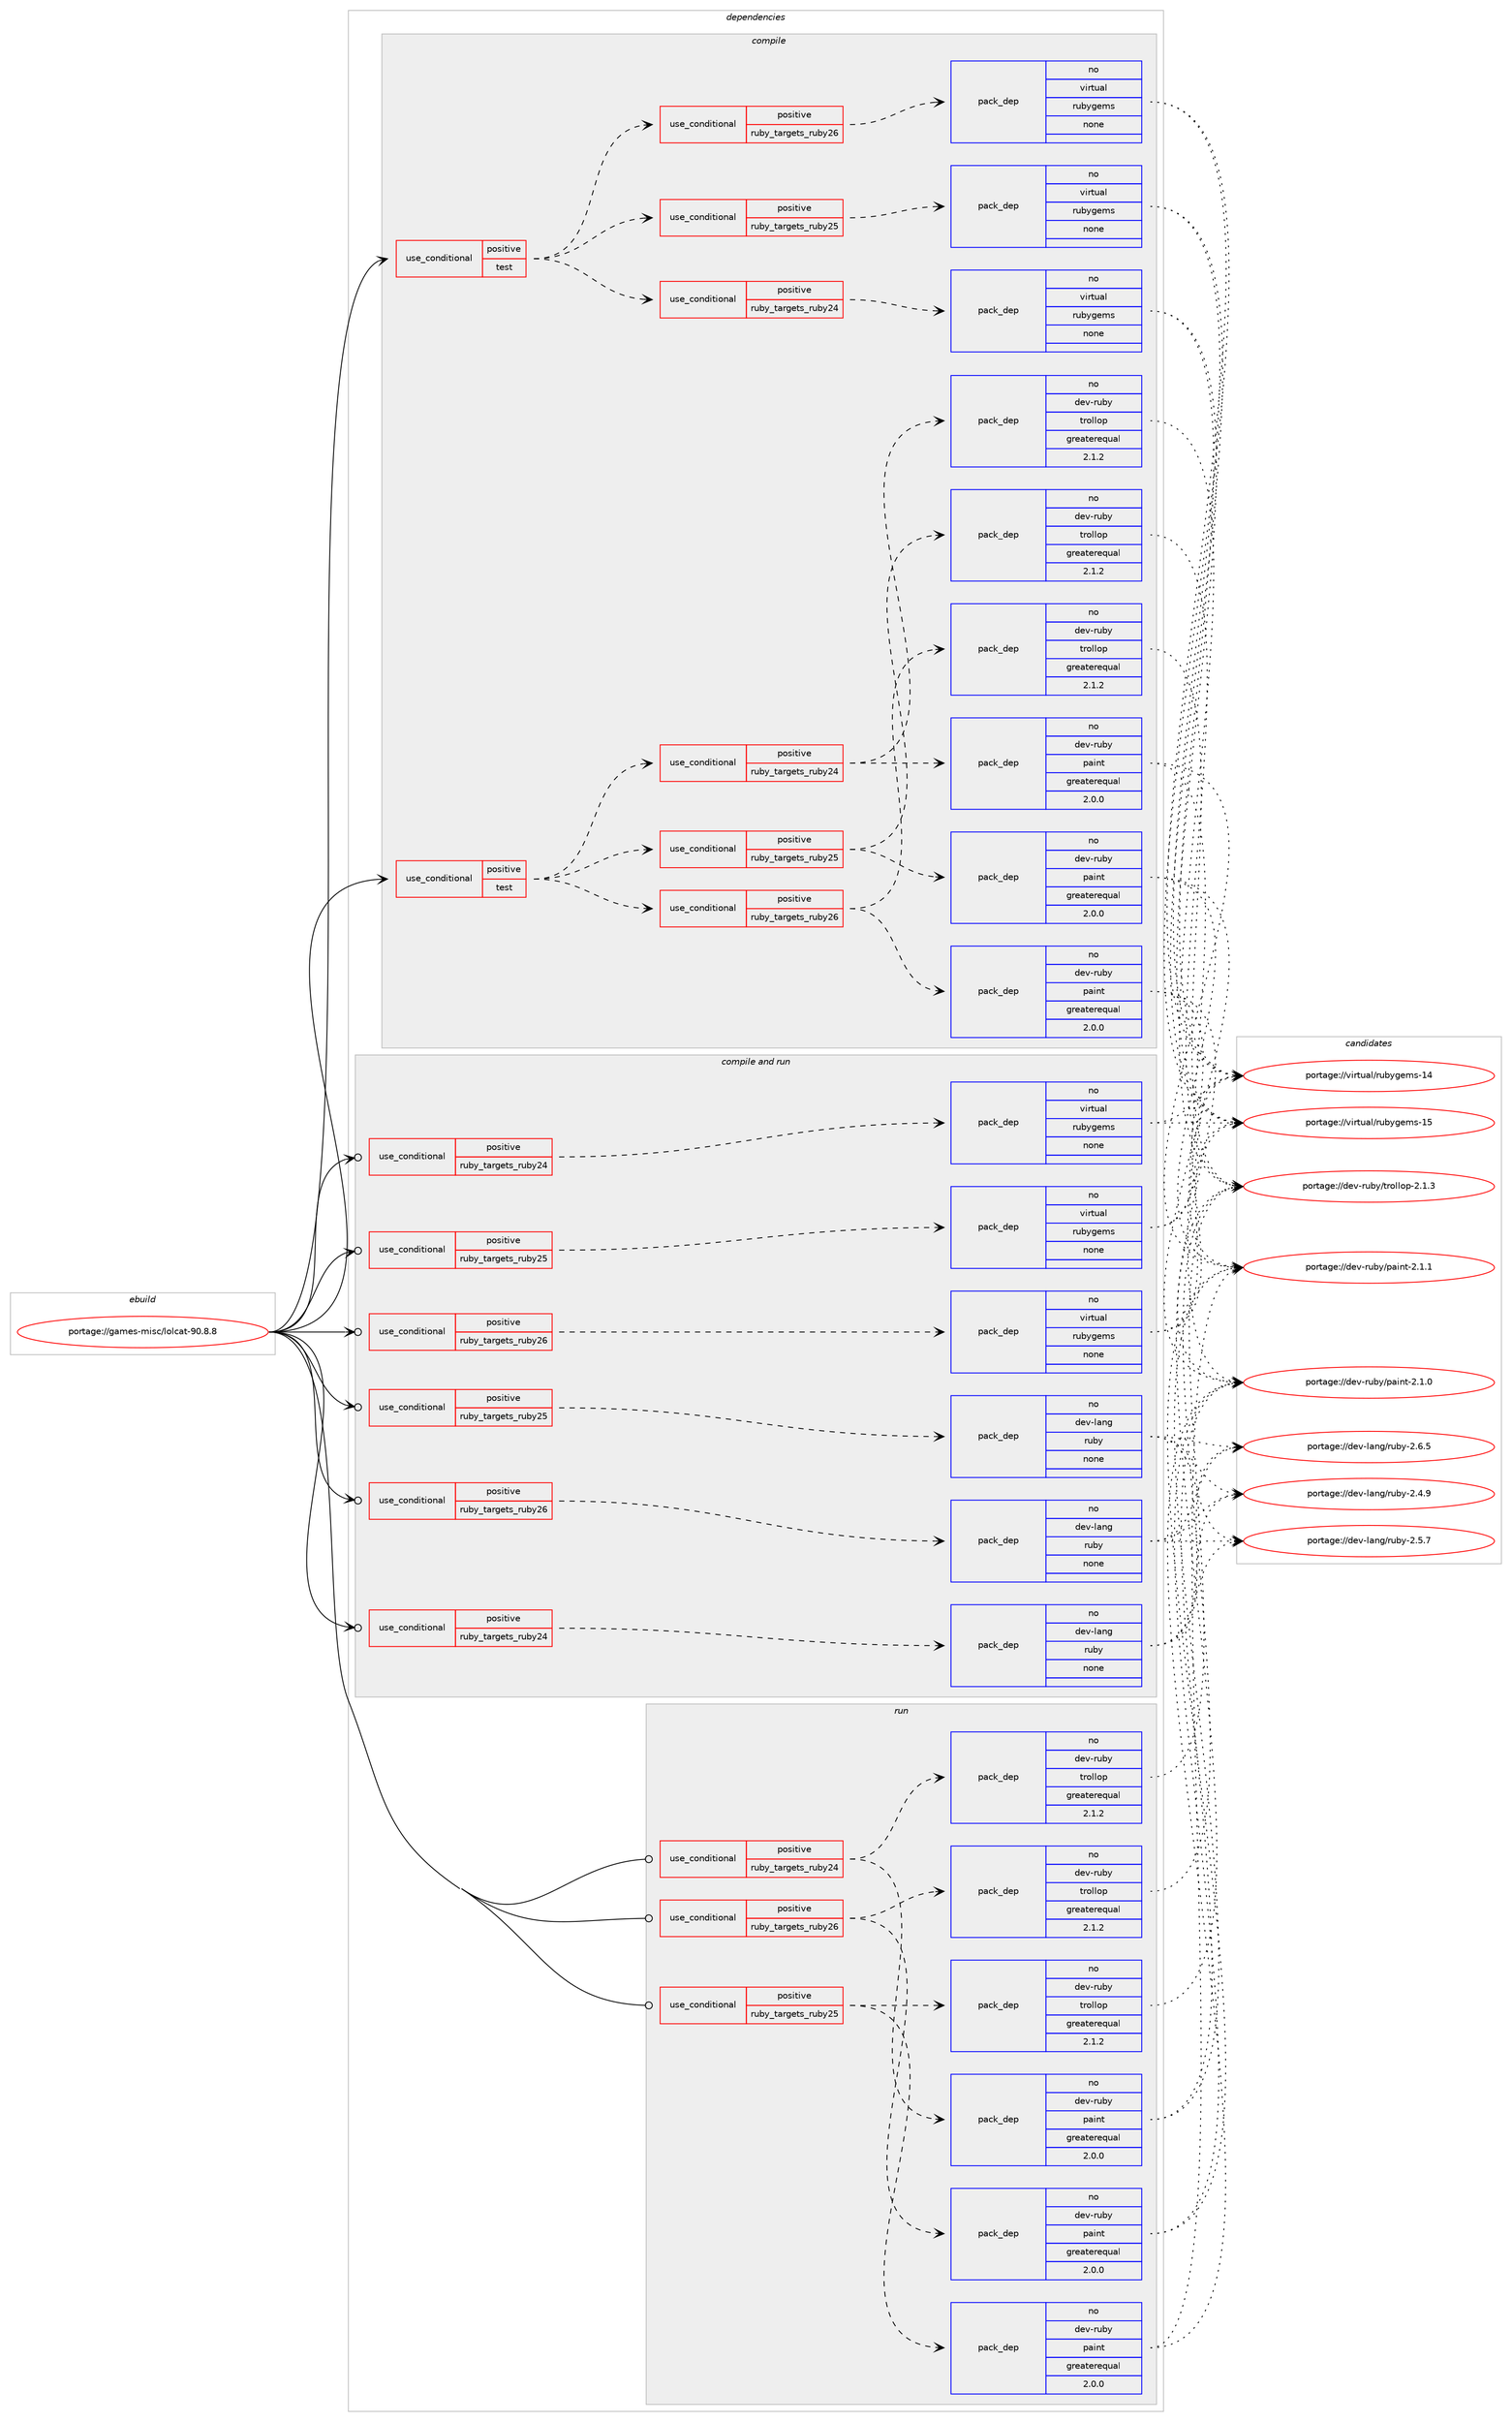 digraph prolog {

# *************
# Graph options
# *************

newrank=true;
concentrate=true;
compound=true;
graph [rankdir=LR,fontname=Helvetica,fontsize=10,ranksep=1.5];#, ranksep=2.5, nodesep=0.2];
edge  [arrowhead=vee];
node  [fontname=Helvetica,fontsize=10];

# **********
# The ebuild
# **********

subgraph cluster_leftcol {
color=gray;
rank=same;
label=<<i>ebuild</i>>;
id [label="portage://games-misc/lolcat-90.8.8", color=red, width=4, href="../games-misc/lolcat-90.8.8.svg"];
}

# ****************
# The dependencies
# ****************

subgraph cluster_midcol {
color=gray;
label=<<i>dependencies</i>>;
subgraph cluster_compile {
fillcolor="#eeeeee";
style=filled;
label=<<i>compile</i>>;
subgraph cond73436 {
dependency274061 [label=<<TABLE BORDER="0" CELLBORDER="1" CELLSPACING="0" CELLPADDING="4"><TR><TD ROWSPAN="3" CELLPADDING="10">use_conditional</TD></TR><TR><TD>positive</TD></TR><TR><TD>test</TD></TR></TABLE>>, shape=none, color=red];
subgraph cond73437 {
dependency274062 [label=<<TABLE BORDER="0" CELLBORDER="1" CELLSPACING="0" CELLPADDING="4"><TR><TD ROWSPAN="3" CELLPADDING="10">use_conditional</TD></TR><TR><TD>positive</TD></TR><TR><TD>ruby_targets_ruby24</TD></TR></TABLE>>, shape=none, color=red];
subgraph pack196649 {
dependency274063 [label=<<TABLE BORDER="0" CELLBORDER="1" CELLSPACING="0" CELLPADDING="4" WIDTH="220"><TR><TD ROWSPAN="6" CELLPADDING="30">pack_dep</TD></TR><TR><TD WIDTH="110">no</TD></TR><TR><TD>dev-ruby</TD></TR><TR><TD>trollop</TD></TR><TR><TD>greaterequal</TD></TR><TR><TD>2.1.2</TD></TR></TABLE>>, shape=none, color=blue];
}
dependency274062:e -> dependency274063:w [weight=20,style="dashed",arrowhead="vee"];
subgraph pack196650 {
dependency274064 [label=<<TABLE BORDER="0" CELLBORDER="1" CELLSPACING="0" CELLPADDING="4" WIDTH="220"><TR><TD ROWSPAN="6" CELLPADDING="30">pack_dep</TD></TR><TR><TD WIDTH="110">no</TD></TR><TR><TD>dev-ruby</TD></TR><TR><TD>paint</TD></TR><TR><TD>greaterequal</TD></TR><TR><TD>2.0.0</TD></TR></TABLE>>, shape=none, color=blue];
}
dependency274062:e -> dependency274064:w [weight=20,style="dashed",arrowhead="vee"];
}
dependency274061:e -> dependency274062:w [weight=20,style="dashed",arrowhead="vee"];
subgraph cond73438 {
dependency274065 [label=<<TABLE BORDER="0" CELLBORDER="1" CELLSPACING="0" CELLPADDING="4"><TR><TD ROWSPAN="3" CELLPADDING="10">use_conditional</TD></TR><TR><TD>positive</TD></TR><TR><TD>ruby_targets_ruby25</TD></TR></TABLE>>, shape=none, color=red];
subgraph pack196651 {
dependency274066 [label=<<TABLE BORDER="0" CELLBORDER="1" CELLSPACING="0" CELLPADDING="4" WIDTH="220"><TR><TD ROWSPAN="6" CELLPADDING="30">pack_dep</TD></TR><TR><TD WIDTH="110">no</TD></TR><TR><TD>dev-ruby</TD></TR><TR><TD>trollop</TD></TR><TR><TD>greaterequal</TD></TR><TR><TD>2.1.2</TD></TR></TABLE>>, shape=none, color=blue];
}
dependency274065:e -> dependency274066:w [weight=20,style="dashed",arrowhead="vee"];
subgraph pack196652 {
dependency274067 [label=<<TABLE BORDER="0" CELLBORDER="1" CELLSPACING="0" CELLPADDING="4" WIDTH="220"><TR><TD ROWSPAN="6" CELLPADDING="30">pack_dep</TD></TR><TR><TD WIDTH="110">no</TD></TR><TR><TD>dev-ruby</TD></TR><TR><TD>paint</TD></TR><TR><TD>greaterequal</TD></TR><TR><TD>2.0.0</TD></TR></TABLE>>, shape=none, color=blue];
}
dependency274065:e -> dependency274067:w [weight=20,style="dashed",arrowhead="vee"];
}
dependency274061:e -> dependency274065:w [weight=20,style="dashed",arrowhead="vee"];
subgraph cond73439 {
dependency274068 [label=<<TABLE BORDER="0" CELLBORDER="1" CELLSPACING="0" CELLPADDING="4"><TR><TD ROWSPAN="3" CELLPADDING="10">use_conditional</TD></TR><TR><TD>positive</TD></TR><TR><TD>ruby_targets_ruby26</TD></TR></TABLE>>, shape=none, color=red];
subgraph pack196653 {
dependency274069 [label=<<TABLE BORDER="0" CELLBORDER="1" CELLSPACING="0" CELLPADDING="4" WIDTH="220"><TR><TD ROWSPAN="6" CELLPADDING="30">pack_dep</TD></TR><TR><TD WIDTH="110">no</TD></TR><TR><TD>dev-ruby</TD></TR><TR><TD>trollop</TD></TR><TR><TD>greaterequal</TD></TR><TR><TD>2.1.2</TD></TR></TABLE>>, shape=none, color=blue];
}
dependency274068:e -> dependency274069:w [weight=20,style="dashed",arrowhead="vee"];
subgraph pack196654 {
dependency274070 [label=<<TABLE BORDER="0" CELLBORDER="1" CELLSPACING="0" CELLPADDING="4" WIDTH="220"><TR><TD ROWSPAN="6" CELLPADDING="30">pack_dep</TD></TR><TR><TD WIDTH="110">no</TD></TR><TR><TD>dev-ruby</TD></TR><TR><TD>paint</TD></TR><TR><TD>greaterequal</TD></TR><TR><TD>2.0.0</TD></TR></TABLE>>, shape=none, color=blue];
}
dependency274068:e -> dependency274070:w [weight=20,style="dashed",arrowhead="vee"];
}
dependency274061:e -> dependency274068:w [weight=20,style="dashed",arrowhead="vee"];
}
id:e -> dependency274061:w [weight=20,style="solid",arrowhead="vee"];
subgraph cond73440 {
dependency274071 [label=<<TABLE BORDER="0" CELLBORDER="1" CELLSPACING="0" CELLPADDING="4"><TR><TD ROWSPAN="3" CELLPADDING="10">use_conditional</TD></TR><TR><TD>positive</TD></TR><TR><TD>test</TD></TR></TABLE>>, shape=none, color=red];
subgraph cond73441 {
dependency274072 [label=<<TABLE BORDER="0" CELLBORDER="1" CELLSPACING="0" CELLPADDING="4"><TR><TD ROWSPAN="3" CELLPADDING="10">use_conditional</TD></TR><TR><TD>positive</TD></TR><TR><TD>ruby_targets_ruby24</TD></TR></TABLE>>, shape=none, color=red];
subgraph pack196655 {
dependency274073 [label=<<TABLE BORDER="0" CELLBORDER="1" CELLSPACING="0" CELLPADDING="4" WIDTH="220"><TR><TD ROWSPAN="6" CELLPADDING="30">pack_dep</TD></TR><TR><TD WIDTH="110">no</TD></TR><TR><TD>virtual</TD></TR><TR><TD>rubygems</TD></TR><TR><TD>none</TD></TR><TR><TD></TD></TR></TABLE>>, shape=none, color=blue];
}
dependency274072:e -> dependency274073:w [weight=20,style="dashed",arrowhead="vee"];
}
dependency274071:e -> dependency274072:w [weight=20,style="dashed",arrowhead="vee"];
subgraph cond73442 {
dependency274074 [label=<<TABLE BORDER="0" CELLBORDER="1" CELLSPACING="0" CELLPADDING="4"><TR><TD ROWSPAN="3" CELLPADDING="10">use_conditional</TD></TR><TR><TD>positive</TD></TR><TR><TD>ruby_targets_ruby25</TD></TR></TABLE>>, shape=none, color=red];
subgraph pack196656 {
dependency274075 [label=<<TABLE BORDER="0" CELLBORDER="1" CELLSPACING="0" CELLPADDING="4" WIDTH="220"><TR><TD ROWSPAN="6" CELLPADDING="30">pack_dep</TD></TR><TR><TD WIDTH="110">no</TD></TR><TR><TD>virtual</TD></TR><TR><TD>rubygems</TD></TR><TR><TD>none</TD></TR><TR><TD></TD></TR></TABLE>>, shape=none, color=blue];
}
dependency274074:e -> dependency274075:w [weight=20,style="dashed",arrowhead="vee"];
}
dependency274071:e -> dependency274074:w [weight=20,style="dashed",arrowhead="vee"];
subgraph cond73443 {
dependency274076 [label=<<TABLE BORDER="0" CELLBORDER="1" CELLSPACING="0" CELLPADDING="4"><TR><TD ROWSPAN="3" CELLPADDING="10">use_conditional</TD></TR><TR><TD>positive</TD></TR><TR><TD>ruby_targets_ruby26</TD></TR></TABLE>>, shape=none, color=red];
subgraph pack196657 {
dependency274077 [label=<<TABLE BORDER="0" CELLBORDER="1" CELLSPACING="0" CELLPADDING="4" WIDTH="220"><TR><TD ROWSPAN="6" CELLPADDING="30">pack_dep</TD></TR><TR><TD WIDTH="110">no</TD></TR><TR><TD>virtual</TD></TR><TR><TD>rubygems</TD></TR><TR><TD>none</TD></TR><TR><TD></TD></TR></TABLE>>, shape=none, color=blue];
}
dependency274076:e -> dependency274077:w [weight=20,style="dashed",arrowhead="vee"];
}
dependency274071:e -> dependency274076:w [weight=20,style="dashed",arrowhead="vee"];
}
id:e -> dependency274071:w [weight=20,style="solid",arrowhead="vee"];
}
subgraph cluster_compileandrun {
fillcolor="#eeeeee";
style=filled;
label=<<i>compile and run</i>>;
subgraph cond73444 {
dependency274078 [label=<<TABLE BORDER="0" CELLBORDER="1" CELLSPACING="0" CELLPADDING="4"><TR><TD ROWSPAN="3" CELLPADDING="10">use_conditional</TD></TR><TR><TD>positive</TD></TR><TR><TD>ruby_targets_ruby24</TD></TR></TABLE>>, shape=none, color=red];
subgraph pack196658 {
dependency274079 [label=<<TABLE BORDER="0" CELLBORDER="1" CELLSPACING="0" CELLPADDING="4" WIDTH="220"><TR><TD ROWSPAN="6" CELLPADDING="30">pack_dep</TD></TR><TR><TD WIDTH="110">no</TD></TR><TR><TD>dev-lang</TD></TR><TR><TD>ruby</TD></TR><TR><TD>none</TD></TR><TR><TD></TD></TR></TABLE>>, shape=none, color=blue];
}
dependency274078:e -> dependency274079:w [weight=20,style="dashed",arrowhead="vee"];
}
id:e -> dependency274078:w [weight=20,style="solid",arrowhead="odotvee"];
subgraph cond73445 {
dependency274080 [label=<<TABLE BORDER="0" CELLBORDER="1" CELLSPACING="0" CELLPADDING="4"><TR><TD ROWSPAN="3" CELLPADDING="10">use_conditional</TD></TR><TR><TD>positive</TD></TR><TR><TD>ruby_targets_ruby24</TD></TR></TABLE>>, shape=none, color=red];
subgraph pack196659 {
dependency274081 [label=<<TABLE BORDER="0" CELLBORDER="1" CELLSPACING="0" CELLPADDING="4" WIDTH="220"><TR><TD ROWSPAN="6" CELLPADDING="30">pack_dep</TD></TR><TR><TD WIDTH="110">no</TD></TR><TR><TD>virtual</TD></TR><TR><TD>rubygems</TD></TR><TR><TD>none</TD></TR><TR><TD></TD></TR></TABLE>>, shape=none, color=blue];
}
dependency274080:e -> dependency274081:w [weight=20,style="dashed",arrowhead="vee"];
}
id:e -> dependency274080:w [weight=20,style="solid",arrowhead="odotvee"];
subgraph cond73446 {
dependency274082 [label=<<TABLE BORDER="0" CELLBORDER="1" CELLSPACING="0" CELLPADDING="4"><TR><TD ROWSPAN="3" CELLPADDING="10">use_conditional</TD></TR><TR><TD>positive</TD></TR><TR><TD>ruby_targets_ruby25</TD></TR></TABLE>>, shape=none, color=red];
subgraph pack196660 {
dependency274083 [label=<<TABLE BORDER="0" CELLBORDER="1" CELLSPACING="0" CELLPADDING="4" WIDTH="220"><TR><TD ROWSPAN="6" CELLPADDING="30">pack_dep</TD></TR><TR><TD WIDTH="110">no</TD></TR><TR><TD>dev-lang</TD></TR><TR><TD>ruby</TD></TR><TR><TD>none</TD></TR><TR><TD></TD></TR></TABLE>>, shape=none, color=blue];
}
dependency274082:e -> dependency274083:w [weight=20,style="dashed",arrowhead="vee"];
}
id:e -> dependency274082:w [weight=20,style="solid",arrowhead="odotvee"];
subgraph cond73447 {
dependency274084 [label=<<TABLE BORDER="0" CELLBORDER="1" CELLSPACING="0" CELLPADDING="4"><TR><TD ROWSPAN="3" CELLPADDING="10">use_conditional</TD></TR><TR><TD>positive</TD></TR><TR><TD>ruby_targets_ruby25</TD></TR></TABLE>>, shape=none, color=red];
subgraph pack196661 {
dependency274085 [label=<<TABLE BORDER="0" CELLBORDER="1" CELLSPACING="0" CELLPADDING="4" WIDTH="220"><TR><TD ROWSPAN="6" CELLPADDING="30">pack_dep</TD></TR><TR><TD WIDTH="110">no</TD></TR><TR><TD>virtual</TD></TR><TR><TD>rubygems</TD></TR><TR><TD>none</TD></TR><TR><TD></TD></TR></TABLE>>, shape=none, color=blue];
}
dependency274084:e -> dependency274085:w [weight=20,style="dashed",arrowhead="vee"];
}
id:e -> dependency274084:w [weight=20,style="solid",arrowhead="odotvee"];
subgraph cond73448 {
dependency274086 [label=<<TABLE BORDER="0" CELLBORDER="1" CELLSPACING="0" CELLPADDING="4"><TR><TD ROWSPAN="3" CELLPADDING="10">use_conditional</TD></TR><TR><TD>positive</TD></TR><TR><TD>ruby_targets_ruby26</TD></TR></TABLE>>, shape=none, color=red];
subgraph pack196662 {
dependency274087 [label=<<TABLE BORDER="0" CELLBORDER="1" CELLSPACING="0" CELLPADDING="4" WIDTH="220"><TR><TD ROWSPAN="6" CELLPADDING="30">pack_dep</TD></TR><TR><TD WIDTH="110">no</TD></TR><TR><TD>dev-lang</TD></TR><TR><TD>ruby</TD></TR><TR><TD>none</TD></TR><TR><TD></TD></TR></TABLE>>, shape=none, color=blue];
}
dependency274086:e -> dependency274087:w [weight=20,style="dashed",arrowhead="vee"];
}
id:e -> dependency274086:w [weight=20,style="solid",arrowhead="odotvee"];
subgraph cond73449 {
dependency274088 [label=<<TABLE BORDER="0" CELLBORDER="1" CELLSPACING="0" CELLPADDING="4"><TR><TD ROWSPAN="3" CELLPADDING="10">use_conditional</TD></TR><TR><TD>positive</TD></TR><TR><TD>ruby_targets_ruby26</TD></TR></TABLE>>, shape=none, color=red];
subgraph pack196663 {
dependency274089 [label=<<TABLE BORDER="0" CELLBORDER="1" CELLSPACING="0" CELLPADDING="4" WIDTH="220"><TR><TD ROWSPAN="6" CELLPADDING="30">pack_dep</TD></TR><TR><TD WIDTH="110">no</TD></TR><TR><TD>virtual</TD></TR><TR><TD>rubygems</TD></TR><TR><TD>none</TD></TR><TR><TD></TD></TR></TABLE>>, shape=none, color=blue];
}
dependency274088:e -> dependency274089:w [weight=20,style="dashed",arrowhead="vee"];
}
id:e -> dependency274088:w [weight=20,style="solid",arrowhead="odotvee"];
}
subgraph cluster_run {
fillcolor="#eeeeee";
style=filled;
label=<<i>run</i>>;
subgraph cond73450 {
dependency274090 [label=<<TABLE BORDER="0" CELLBORDER="1" CELLSPACING="0" CELLPADDING="4"><TR><TD ROWSPAN="3" CELLPADDING="10">use_conditional</TD></TR><TR><TD>positive</TD></TR><TR><TD>ruby_targets_ruby24</TD></TR></TABLE>>, shape=none, color=red];
subgraph pack196664 {
dependency274091 [label=<<TABLE BORDER="0" CELLBORDER="1" CELLSPACING="0" CELLPADDING="4" WIDTH="220"><TR><TD ROWSPAN="6" CELLPADDING="30">pack_dep</TD></TR><TR><TD WIDTH="110">no</TD></TR><TR><TD>dev-ruby</TD></TR><TR><TD>trollop</TD></TR><TR><TD>greaterequal</TD></TR><TR><TD>2.1.2</TD></TR></TABLE>>, shape=none, color=blue];
}
dependency274090:e -> dependency274091:w [weight=20,style="dashed",arrowhead="vee"];
subgraph pack196665 {
dependency274092 [label=<<TABLE BORDER="0" CELLBORDER="1" CELLSPACING="0" CELLPADDING="4" WIDTH="220"><TR><TD ROWSPAN="6" CELLPADDING="30">pack_dep</TD></TR><TR><TD WIDTH="110">no</TD></TR><TR><TD>dev-ruby</TD></TR><TR><TD>paint</TD></TR><TR><TD>greaterequal</TD></TR><TR><TD>2.0.0</TD></TR></TABLE>>, shape=none, color=blue];
}
dependency274090:e -> dependency274092:w [weight=20,style="dashed",arrowhead="vee"];
}
id:e -> dependency274090:w [weight=20,style="solid",arrowhead="odot"];
subgraph cond73451 {
dependency274093 [label=<<TABLE BORDER="0" CELLBORDER="1" CELLSPACING="0" CELLPADDING="4"><TR><TD ROWSPAN="3" CELLPADDING="10">use_conditional</TD></TR><TR><TD>positive</TD></TR><TR><TD>ruby_targets_ruby25</TD></TR></TABLE>>, shape=none, color=red];
subgraph pack196666 {
dependency274094 [label=<<TABLE BORDER="0" CELLBORDER="1" CELLSPACING="0" CELLPADDING="4" WIDTH="220"><TR><TD ROWSPAN="6" CELLPADDING="30">pack_dep</TD></TR><TR><TD WIDTH="110">no</TD></TR><TR><TD>dev-ruby</TD></TR><TR><TD>trollop</TD></TR><TR><TD>greaterequal</TD></TR><TR><TD>2.1.2</TD></TR></TABLE>>, shape=none, color=blue];
}
dependency274093:e -> dependency274094:w [weight=20,style="dashed",arrowhead="vee"];
subgraph pack196667 {
dependency274095 [label=<<TABLE BORDER="0" CELLBORDER="1" CELLSPACING="0" CELLPADDING="4" WIDTH="220"><TR><TD ROWSPAN="6" CELLPADDING="30">pack_dep</TD></TR><TR><TD WIDTH="110">no</TD></TR><TR><TD>dev-ruby</TD></TR><TR><TD>paint</TD></TR><TR><TD>greaterequal</TD></TR><TR><TD>2.0.0</TD></TR></TABLE>>, shape=none, color=blue];
}
dependency274093:e -> dependency274095:w [weight=20,style="dashed",arrowhead="vee"];
}
id:e -> dependency274093:w [weight=20,style="solid",arrowhead="odot"];
subgraph cond73452 {
dependency274096 [label=<<TABLE BORDER="0" CELLBORDER="1" CELLSPACING="0" CELLPADDING="4"><TR><TD ROWSPAN="3" CELLPADDING="10">use_conditional</TD></TR><TR><TD>positive</TD></TR><TR><TD>ruby_targets_ruby26</TD></TR></TABLE>>, shape=none, color=red];
subgraph pack196668 {
dependency274097 [label=<<TABLE BORDER="0" CELLBORDER="1" CELLSPACING="0" CELLPADDING="4" WIDTH="220"><TR><TD ROWSPAN="6" CELLPADDING="30">pack_dep</TD></TR><TR><TD WIDTH="110">no</TD></TR><TR><TD>dev-ruby</TD></TR><TR><TD>trollop</TD></TR><TR><TD>greaterequal</TD></TR><TR><TD>2.1.2</TD></TR></TABLE>>, shape=none, color=blue];
}
dependency274096:e -> dependency274097:w [weight=20,style="dashed",arrowhead="vee"];
subgraph pack196669 {
dependency274098 [label=<<TABLE BORDER="0" CELLBORDER="1" CELLSPACING="0" CELLPADDING="4" WIDTH="220"><TR><TD ROWSPAN="6" CELLPADDING="30">pack_dep</TD></TR><TR><TD WIDTH="110">no</TD></TR><TR><TD>dev-ruby</TD></TR><TR><TD>paint</TD></TR><TR><TD>greaterequal</TD></TR><TR><TD>2.0.0</TD></TR></TABLE>>, shape=none, color=blue];
}
dependency274096:e -> dependency274098:w [weight=20,style="dashed",arrowhead="vee"];
}
id:e -> dependency274096:w [weight=20,style="solid",arrowhead="odot"];
}
}

# **************
# The candidates
# **************

subgraph cluster_choices {
rank=same;
color=gray;
label=<<i>candidates</i>>;

subgraph choice196649 {
color=black;
nodesep=1;
choiceportage100101118451141179812147116114111108108111112455046494651 [label="portage://dev-ruby/trollop-2.1.3", color=red, width=4,href="../dev-ruby/trollop-2.1.3.svg"];
dependency274063:e -> choiceportage100101118451141179812147116114111108108111112455046494651:w [style=dotted,weight="100"];
}
subgraph choice196650 {
color=black;
nodesep=1;
choiceportage10010111845114117981214711297105110116455046494648 [label="portage://dev-ruby/paint-2.1.0", color=red, width=4,href="../dev-ruby/paint-2.1.0.svg"];
choiceportage10010111845114117981214711297105110116455046494649 [label="portage://dev-ruby/paint-2.1.1", color=red, width=4,href="../dev-ruby/paint-2.1.1.svg"];
dependency274064:e -> choiceportage10010111845114117981214711297105110116455046494648:w [style=dotted,weight="100"];
dependency274064:e -> choiceportage10010111845114117981214711297105110116455046494649:w [style=dotted,weight="100"];
}
subgraph choice196651 {
color=black;
nodesep=1;
choiceportage100101118451141179812147116114111108108111112455046494651 [label="portage://dev-ruby/trollop-2.1.3", color=red, width=4,href="../dev-ruby/trollop-2.1.3.svg"];
dependency274066:e -> choiceportage100101118451141179812147116114111108108111112455046494651:w [style=dotted,weight="100"];
}
subgraph choice196652 {
color=black;
nodesep=1;
choiceportage10010111845114117981214711297105110116455046494648 [label="portage://dev-ruby/paint-2.1.0", color=red, width=4,href="../dev-ruby/paint-2.1.0.svg"];
choiceportage10010111845114117981214711297105110116455046494649 [label="portage://dev-ruby/paint-2.1.1", color=red, width=4,href="../dev-ruby/paint-2.1.1.svg"];
dependency274067:e -> choiceportage10010111845114117981214711297105110116455046494648:w [style=dotted,weight="100"];
dependency274067:e -> choiceportage10010111845114117981214711297105110116455046494649:w [style=dotted,weight="100"];
}
subgraph choice196653 {
color=black;
nodesep=1;
choiceportage100101118451141179812147116114111108108111112455046494651 [label="portage://dev-ruby/trollop-2.1.3", color=red, width=4,href="../dev-ruby/trollop-2.1.3.svg"];
dependency274069:e -> choiceportage100101118451141179812147116114111108108111112455046494651:w [style=dotted,weight="100"];
}
subgraph choice196654 {
color=black;
nodesep=1;
choiceportage10010111845114117981214711297105110116455046494648 [label="portage://dev-ruby/paint-2.1.0", color=red, width=4,href="../dev-ruby/paint-2.1.0.svg"];
choiceportage10010111845114117981214711297105110116455046494649 [label="portage://dev-ruby/paint-2.1.1", color=red, width=4,href="../dev-ruby/paint-2.1.1.svg"];
dependency274070:e -> choiceportage10010111845114117981214711297105110116455046494648:w [style=dotted,weight="100"];
dependency274070:e -> choiceportage10010111845114117981214711297105110116455046494649:w [style=dotted,weight="100"];
}
subgraph choice196655 {
color=black;
nodesep=1;
choiceportage118105114116117971084711411798121103101109115454952 [label="portage://virtual/rubygems-14", color=red, width=4,href="../virtual/rubygems-14.svg"];
choiceportage118105114116117971084711411798121103101109115454953 [label="portage://virtual/rubygems-15", color=red, width=4,href="../virtual/rubygems-15.svg"];
dependency274073:e -> choiceportage118105114116117971084711411798121103101109115454952:w [style=dotted,weight="100"];
dependency274073:e -> choiceportage118105114116117971084711411798121103101109115454953:w [style=dotted,weight="100"];
}
subgraph choice196656 {
color=black;
nodesep=1;
choiceportage118105114116117971084711411798121103101109115454952 [label="portage://virtual/rubygems-14", color=red, width=4,href="../virtual/rubygems-14.svg"];
choiceportage118105114116117971084711411798121103101109115454953 [label="portage://virtual/rubygems-15", color=red, width=4,href="../virtual/rubygems-15.svg"];
dependency274075:e -> choiceportage118105114116117971084711411798121103101109115454952:w [style=dotted,weight="100"];
dependency274075:e -> choiceportage118105114116117971084711411798121103101109115454953:w [style=dotted,weight="100"];
}
subgraph choice196657 {
color=black;
nodesep=1;
choiceportage118105114116117971084711411798121103101109115454952 [label="portage://virtual/rubygems-14", color=red, width=4,href="../virtual/rubygems-14.svg"];
choiceportage118105114116117971084711411798121103101109115454953 [label="portage://virtual/rubygems-15", color=red, width=4,href="../virtual/rubygems-15.svg"];
dependency274077:e -> choiceportage118105114116117971084711411798121103101109115454952:w [style=dotted,weight="100"];
dependency274077:e -> choiceportage118105114116117971084711411798121103101109115454953:w [style=dotted,weight="100"];
}
subgraph choice196658 {
color=black;
nodesep=1;
choiceportage10010111845108971101034711411798121455046524657 [label="portage://dev-lang/ruby-2.4.9", color=red, width=4,href="../dev-lang/ruby-2.4.9.svg"];
choiceportage10010111845108971101034711411798121455046534655 [label="portage://dev-lang/ruby-2.5.7", color=red, width=4,href="../dev-lang/ruby-2.5.7.svg"];
choiceportage10010111845108971101034711411798121455046544653 [label="portage://dev-lang/ruby-2.6.5", color=red, width=4,href="../dev-lang/ruby-2.6.5.svg"];
dependency274079:e -> choiceportage10010111845108971101034711411798121455046524657:w [style=dotted,weight="100"];
dependency274079:e -> choiceportage10010111845108971101034711411798121455046534655:w [style=dotted,weight="100"];
dependency274079:e -> choiceportage10010111845108971101034711411798121455046544653:w [style=dotted,weight="100"];
}
subgraph choice196659 {
color=black;
nodesep=1;
choiceportage118105114116117971084711411798121103101109115454952 [label="portage://virtual/rubygems-14", color=red, width=4,href="../virtual/rubygems-14.svg"];
choiceportage118105114116117971084711411798121103101109115454953 [label="portage://virtual/rubygems-15", color=red, width=4,href="../virtual/rubygems-15.svg"];
dependency274081:e -> choiceportage118105114116117971084711411798121103101109115454952:w [style=dotted,weight="100"];
dependency274081:e -> choiceportage118105114116117971084711411798121103101109115454953:w [style=dotted,weight="100"];
}
subgraph choice196660 {
color=black;
nodesep=1;
choiceportage10010111845108971101034711411798121455046524657 [label="portage://dev-lang/ruby-2.4.9", color=red, width=4,href="../dev-lang/ruby-2.4.9.svg"];
choiceportage10010111845108971101034711411798121455046534655 [label="portage://dev-lang/ruby-2.5.7", color=red, width=4,href="../dev-lang/ruby-2.5.7.svg"];
choiceportage10010111845108971101034711411798121455046544653 [label="portage://dev-lang/ruby-2.6.5", color=red, width=4,href="../dev-lang/ruby-2.6.5.svg"];
dependency274083:e -> choiceportage10010111845108971101034711411798121455046524657:w [style=dotted,weight="100"];
dependency274083:e -> choiceportage10010111845108971101034711411798121455046534655:w [style=dotted,weight="100"];
dependency274083:e -> choiceportage10010111845108971101034711411798121455046544653:w [style=dotted,weight="100"];
}
subgraph choice196661 {
color=black;
nodesep=1;
choiceportage118105114116117971084711411798121103101109115454952 [label="portage://virtual/rubygems-14", color=red, width=4,href="../virtual/rubygems-14.svg"];
choiceportage118105114116117971084711411798121103101109115454953 [label="portage://virtual/rubygems-15", color=red, width=4,href="../virtual/rubygems-15.svg"];
dependency274085:e -> choiceportage118105114116117971084711411798121103101109115454952:w [style=dotted,weight="100"];
dependency274085:e -> choiceportage118105114116117971084711411798121103101109115454953:w [style=dotted,weight="100"];
}
subgraph choice196662 {
color=black;
nodesep=1;
choiceportage10010111845108971101034711411798121455046524657 [label="portage://dev-lang/ruby-2.4.9", color=red, width=4,href="../dev-lang/ruby-2.4.9.svg"];
choiceportage10010111845108971101034711411798121455046534655 [label="portage://dev-lang/ruby-2.5.7", color=red, width=4,href="../dev-lang/ruby-2.5.7.svg"];
choiceportage10010111845108971101034711411798121455046544653 [label="portage://dev-lang/ruby-2.6.5", color=red, width=4,href="../dev-lang/ruby-2.6.5.svg"];
dependency274087:e -> choiceportage10010111845108971101034711411798121455046524657:w [style=dotted,weight="100"];
dependency274087:e -> choiceportage10010111845108971101034711411798121455046534655:w [style=dotted,weight="100"];
dependency274087:e -> choiceportage10010111845108971101034711411798121455046544653:w [style=dotted,weight="100"];
}
subgraph choice196663 {
color=black;
nodesep=1;
choiceportage118105114116117971084711411798121103101109115454952 [label="portage://virtual/rubygems-14", color=red, width=4,href="../virtual/rubygems-14.svg"];
choiceportage118105114116117971084711411798121103101109115454953 [label="portage://virtual/rubygems-15", color=red, width=4,href="../virtual/rubygems-15.svg"];
dependency274089:e -> choiceportage118105114116117971084711411798121103101109115454952:w [style=dotted,weight="100"];
dependency274089:e -> choiceportage118105114116117971084711411798121103101109115454953:w [style=dotted,weight="100"];
}
subgraph choice196664 {
color=black;
nodesep=1;
choiceportage100101118451141179812147116114111108108111112455046494651 [label="portage://dev-ruby/trollop-2.1.3", color=red, width=4,href="../dev-ruby/trollop-2.1.3.svg"];
dependency274091:e -> choiceportage100101118451141179812147116114111108108111112455046494651:w [style=dotted,weight="100"];
}
subgraph choice196665 {
color=black;
nodesep=1;
choiceportage10010111845114117981214711297105110116455046494648 [label="portage://dev-ruby/paint-2.1.0", color=red, width=4,href="../dev-ruby/paint-2.1.0.svg"];
choiceportage10010111845114117981214711297105110116455046494649 [label="portage://dev-ruby/paint-2.1.1", color=red, width=4,href="../dev-ruby/paint-2.1.1.svg"];
dependency274092:e -> choiceportage10010111845114117981214711297105110116455046494648:w [style=dotted,weight="100"];
dependency274092:e -> choiceportage10010111845114117981214711297105110116455046494649:w [style=dotted,weight="100"];
}
subgraph choice196666 {
color=black;
nodesep=1;
choiceportage100101118451141179812147116114111108108111112455046494651 [label="portage://dev-ruby/trollop-2.1.3", color=red, width=4,href="../dev-ruby/trollop-2.1.3.svg"];
dependency274094:e -> choiceportage100101118451141179812147116114111108108111112455046494651:w [style=dotted,weight="100"];
}
subgraph choice196667 {
color=black;
nodesep=1;
choiceportage10010111845114117981214711297105110116455046494648 [label="portage://dev-ruby/paint-2.1.0", color=red, width=4,href="../dev-ruby/paint-2.1.0.svg"];
choiceportage10010111845114117981214711297105110116455046494649 [label="portage://dev-ruby/paint-2.1.1", color=red, width=4,href="../dev-ruby/paint-2.1.1.svg"];
dependency274095:e -> choiceportage10010111845114117981214711297105110116455046494648:w [style=dotted,weight="100"];
dependency274095:e -> choiceportage10010111845114117981214711297105110116455046494649:w [style=dotted,weight="100"];
}
subgraph choice196668 {
color=black;
nodesep=1;
choiceportage100101118451141179812147116114111108108111112455046494651 [label="portage://dev-ruby/trollop-2.1.3", color=red, width=4,href="../dev-ruby/trollop-2.1.3.svg"];
dependency274097:e -> choiceportage100101118451141179812147116114111108108111112455046494651:w [style=dotted,weight="100"];
}
subgraph choice196669 {
color=black;
nodesep=1;
choiceportage10010111845114117981214711297105110116455046494648 [label="portage://dev-ruby/paint-2.1.0", color=red, width=4,href="../dev-ruby/paint-2.1.0.svg"];
choiceportage10010111845114117981214711297105110116455046494649 [label="portage://dev-ruby/paint-2.1.1", color=red, width=4,href="../dev-ruby/paint-2.1.1.svg"];
dependency274098:e -> choiceportage10010111845114117981214711297105110116455046494648:w [style=dotted,weight="100"];
dependency274098:e -> choiceportage10010111845114117981214711297105110116455046494649:w [style=dotted,weight="100"];
}
}

}
